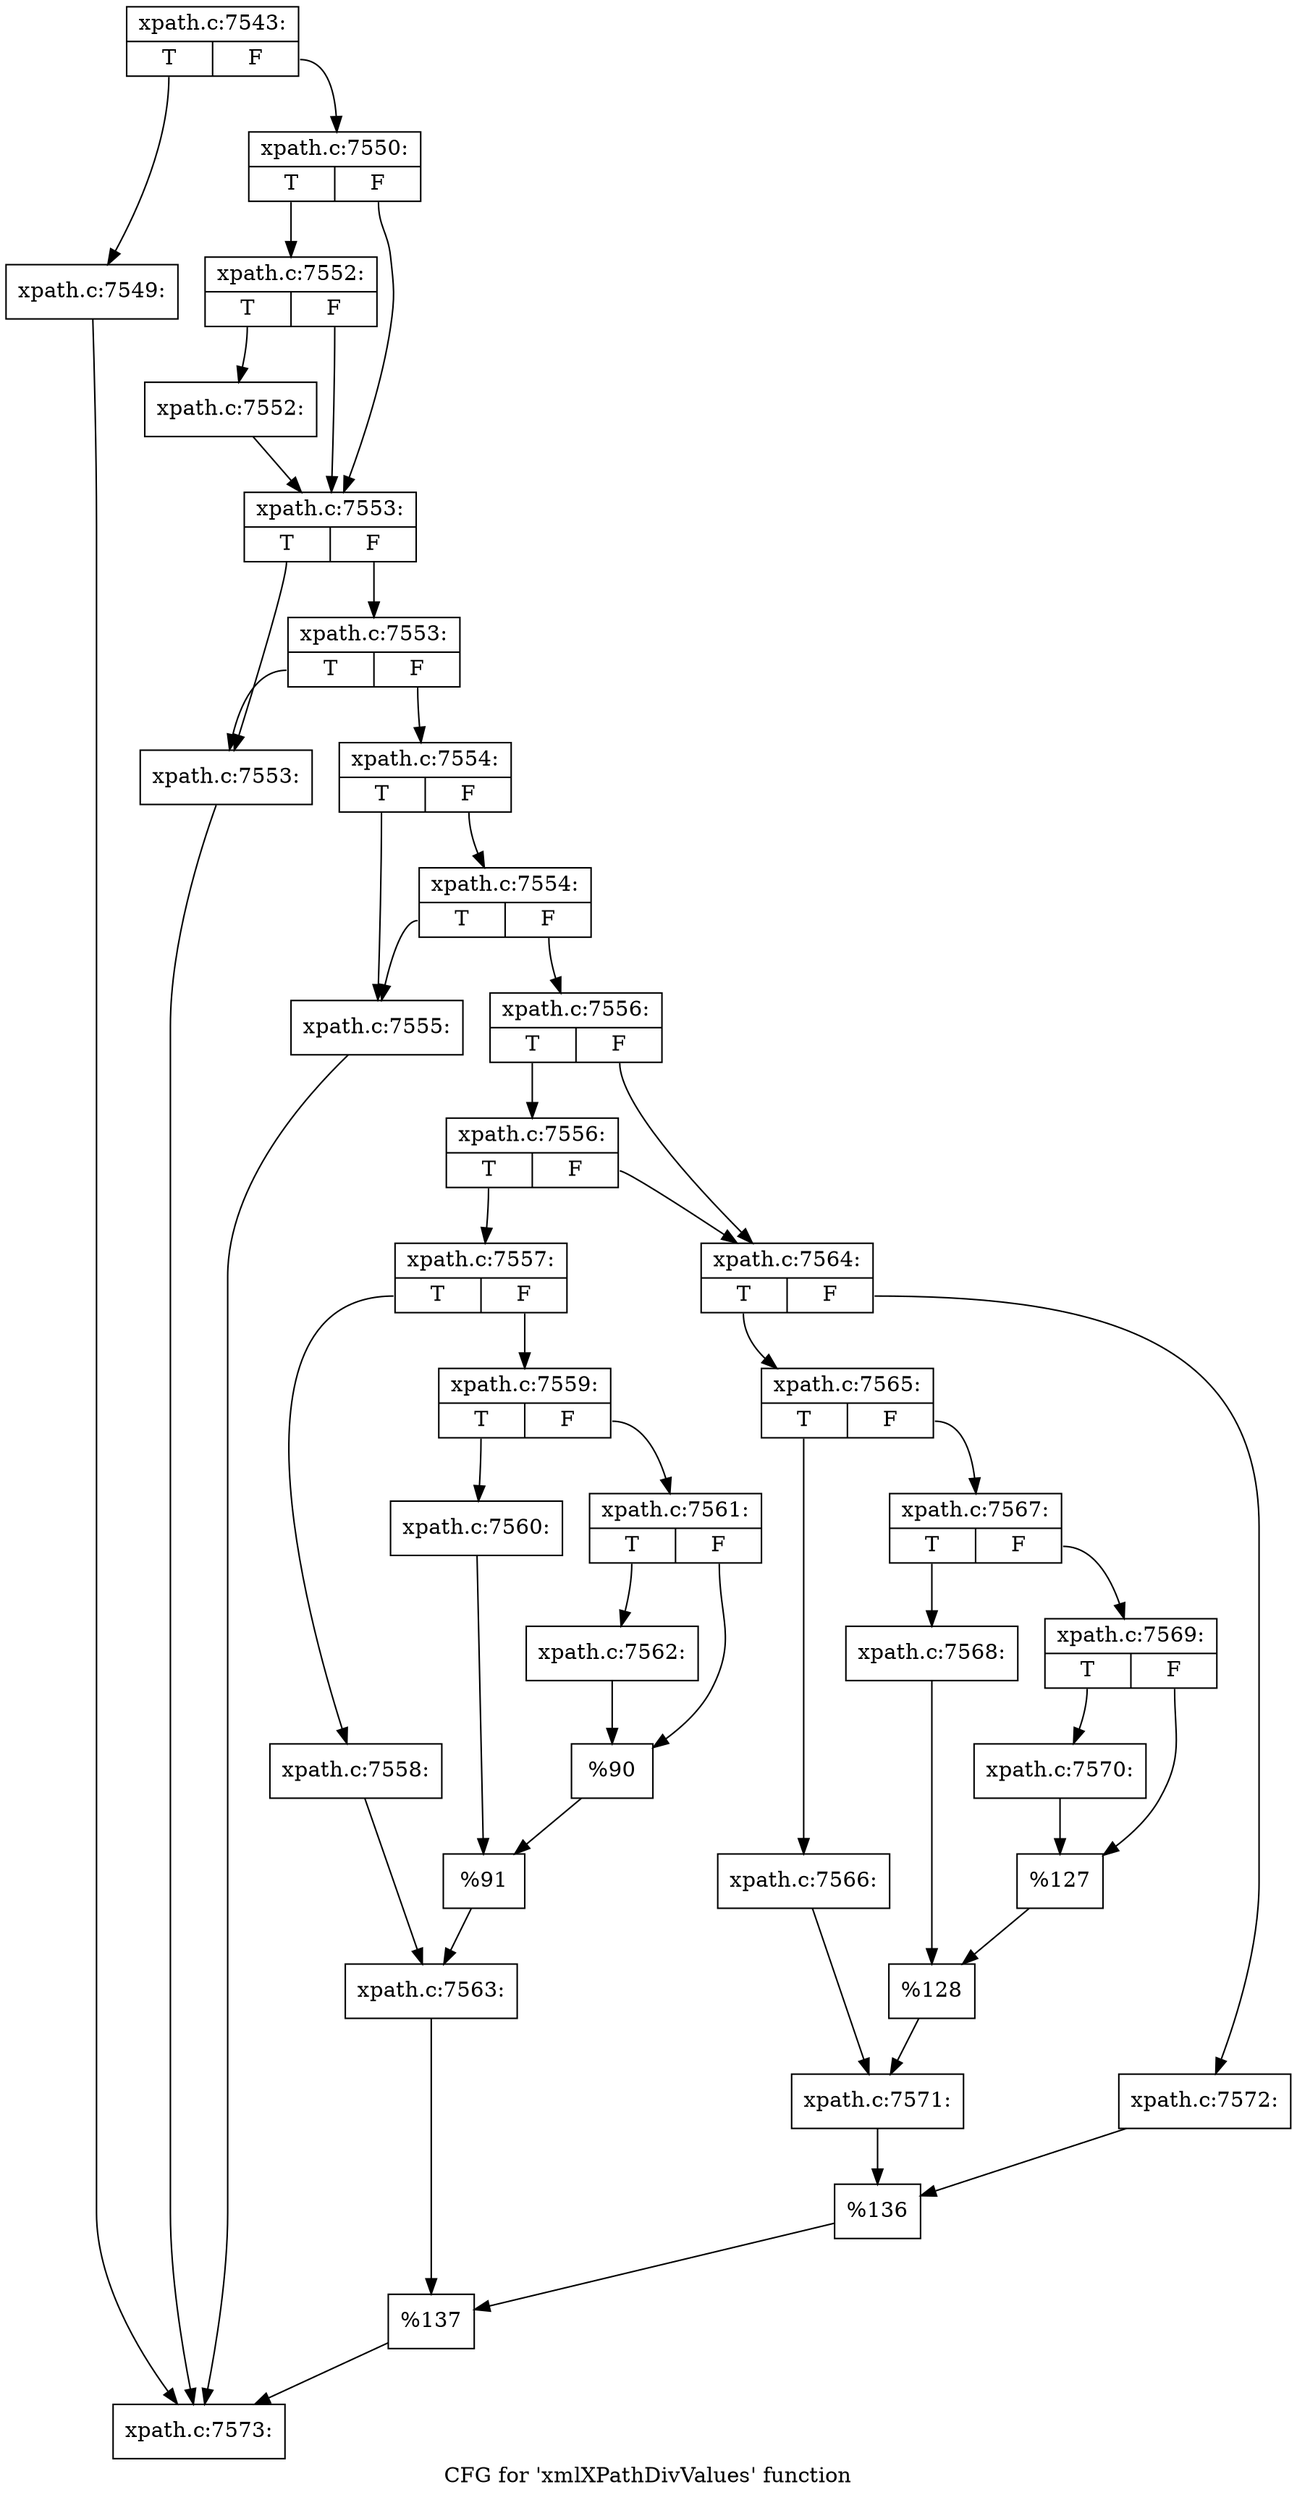 digraph "CFG for 'xmlXPathDivValues' function" {
	label="CFG for 'xmlXPathDivValues' function";

	Node0x498b830 [shape=record,label="{xpath.c:7543:|{<s0>T|<s1>F}}"];
	Node0x498b830:s0 -> Node0x49930a0;
	Node0x498b830:s1 -> Node0x49930f0;
	Node0x49930a0 [shape=record,label="{xpath.c:7549:}"];
	Node0x49930a0 -> Node0x4994dc0;
	Node0x49930f0 [shape=record,label="{xpath.c:7550:|{<s0>T|<s1>F}}"];
	Node0x49930f0:s0 -> Node0x4993bd0;
	Node0x49930f0:s1 -> Node0x4993b80;
	Node0x4993bd0 [shape=record,label="{xpath.c:7552:|{<s0>T|<s1>F}}"];
	Node0x4993bd0:s0 -> Node0x4993b30;
	Node0x4993bd0:s1 -> Node0x4993b80;
	Node0x4993b30 [shape=record,label="{xpath.c:7552:}"];
	Node0x4993b30 -> Node0x4993b80;
	Node0x4993b80 [shape=record,label="{xpath.c:7553:|{<s0>T|<s1>F}}"];
	Node0x4993b80:s0 -> Node0x4994400;
	Node0x4993b80:s1 -> Node0x49944a0;
	Node0x49944a0 [shape=record,label="{xpath.c:7553:|{<s0>T|<s1>F}}"];
	Node0x49944a0:s0 -> Node0x4994400;
	Node0x49944a0:s1 -> Node0x4994450;
	Node0x4994400 [shape=record,label="{xpath.c:7553:}"];
	Node0x4994400 -> Node0x4994dc0;
	Node0x4994450 [shape=record,label="{xpath.c:7554:|{<s0>T|<s1>F}}"];
	Node0x4994450:s0 -> Node0x4994d70;
	Node0x4994450:s1 -> Node0x4994e60;
	Node0x4994e60 [shape=record,label="{xpath.c:7554:|{<s0>T|<s1>F}}"];
	Node0x4994e60:s0 -> Node0x4994d70;
	Node0x4994e60:s1 -> Node0x4994e10;
	Node0x4994d70 [shape=record,label="{xpath.c:7555:}"];
	Node0x4994d70 -> Node0x4994dc0;
	Node0x4994e10 [shape=record,label="{xpath.c:7556:|{<s0>T|<s1>F}}"];
	Node0x4994e10:s0 -> Node0x4995bc0;
	Node0x4994e10:s1 -> Node0x4995b70;
	Node0x4995bc0 [shape=record,label="{xpath.c:7556:|{<s0>T|<s1>F}}"];
	Node0x4995bc0:s0 -> Node0x4995ad0;
	Node0x4995bc0:s1 -> Node0x4995b70;
	Node0x4995ad0 [shape=record,label="{xpath.c:7557:|{<s0>T|<s1>F}}"];
	Node0x4995ad0:s0 -> Node0x4996270;
	Node0x4995ad0:s1 -> Node0x4996310;
	Node0x4996270 [shape=record,label="{xpath.c:7558:}"];
	Node0x4996270 -> Node0x49962c0;
	Node0x4996310 [shape=record,label="{xpath.c:7559:|{<s0>T|<s1>F}}"];
	Node0x4996310:s0 -> Node0x4996c30;
	Node0x4996310:s1 -> Node0x4996cd0;
	Node0x4996c30 [shape=record,label="{xpath.c:7560:}"];
	Node0x4996c30 -> Node0x4996c80;
	Node0x4996cd0 [shape=record,label="{xpath.c:7561:|{<s0>T|<s1>F}}"];
	Node0x4996cd0:s0 -> Node0x4997650;
	Node0x4996cd0:s1 -> Node0x49976a0;
	Node0x4997650 [shape=record,label="{xpath.c:7562:}"];
	Node0x4997650 -> Node0x49976a0;
	Node0x49976a0 [shape=record,label="{%90}"];
	Node0x49976a0 -> Node0x4996c80;
	Node0x4996c80 [shape=record,label="{%91}"];
	Node0x4996c80 -> Node0x49962c0;
	Node0x49962c0 [shape=record,label="{xpath.c:7563:}"];
	Node0x49962c0 -> Node0x4995b20;
	Node0x4995b70 [shape=record,label="{xpath.c:7564:|{<s0>T|<s1>F}}"];
	Node0x4995b70:s0 -> Node0x4998230;
	Node0x4995b70:s1 -> Node0x49982d0;
	Node0x4998230 [shape=record,label="{xpath.c:7565:|{<s0>T|<s1>F}}"];
	Node0x4998230:s0 -> Node0x4998690;
	Node0x4998230:s1 -> Node0x4998730;
	Node0x4998690 [shape=record,label="{xpath.c:7566:}"];
	Node0x4998690 -> Node0x49986e0;
	Node0x4998730 [shape=record,label="{xpath.c:7567:|{<s0>T|<s1>F}}"];
	Node0x4998730:s0 -> Node0x4999050;
	Node0x4998730:s1 -> Node0x49990f0;
	Node0x4999050 [shape=record,label="{xpath.c:7568:}"];
	Node0x4999050 -> Node0x49990a0;
	Node0x49990f0 [shape=record,label="{xpath.c:7569:|{<s0>T|<s1>F}}"];
	Node0x49990f0:s0 -> Node0x4999a70;
	Node0x49990f0:s1 -> Node0x4999ac0;
	Node0x4999a70 [shape=record,label="{xpath.c:7570:}"];
	Node0x4999a70 -> Node0x4999ac0;
	Node0x4999ac0 [shape=record,label="{%127}"];
	Node0x4999ac0 -> Node0x49990a0;
	Node0x49990a0 [shape=record,label="{%128}"];
	Node0x49990a0 -> Node0x49986e0;
	Node0x49986e0 [shape=record,label="{xpath.c:7571:}"];
	Node0x49986e0 -> Node0x4998280;
	Node0x49982d0 [shape=record,label="{xpath.c:7572:}"];
	Node0x49982d0 -> Node0x4998280;
	Node0x4998280 [shape=record,label="{%136}"];
	Node0x4998280 -> Node0x4995b20;
	Node0x4995b20 [shape=record,label="{%137}"];
	Node0x4995b20 -> Node0x4994dc0;
	Node0x4994dc0 [shape=record,label="{xpath.c:7573:}"];
}
